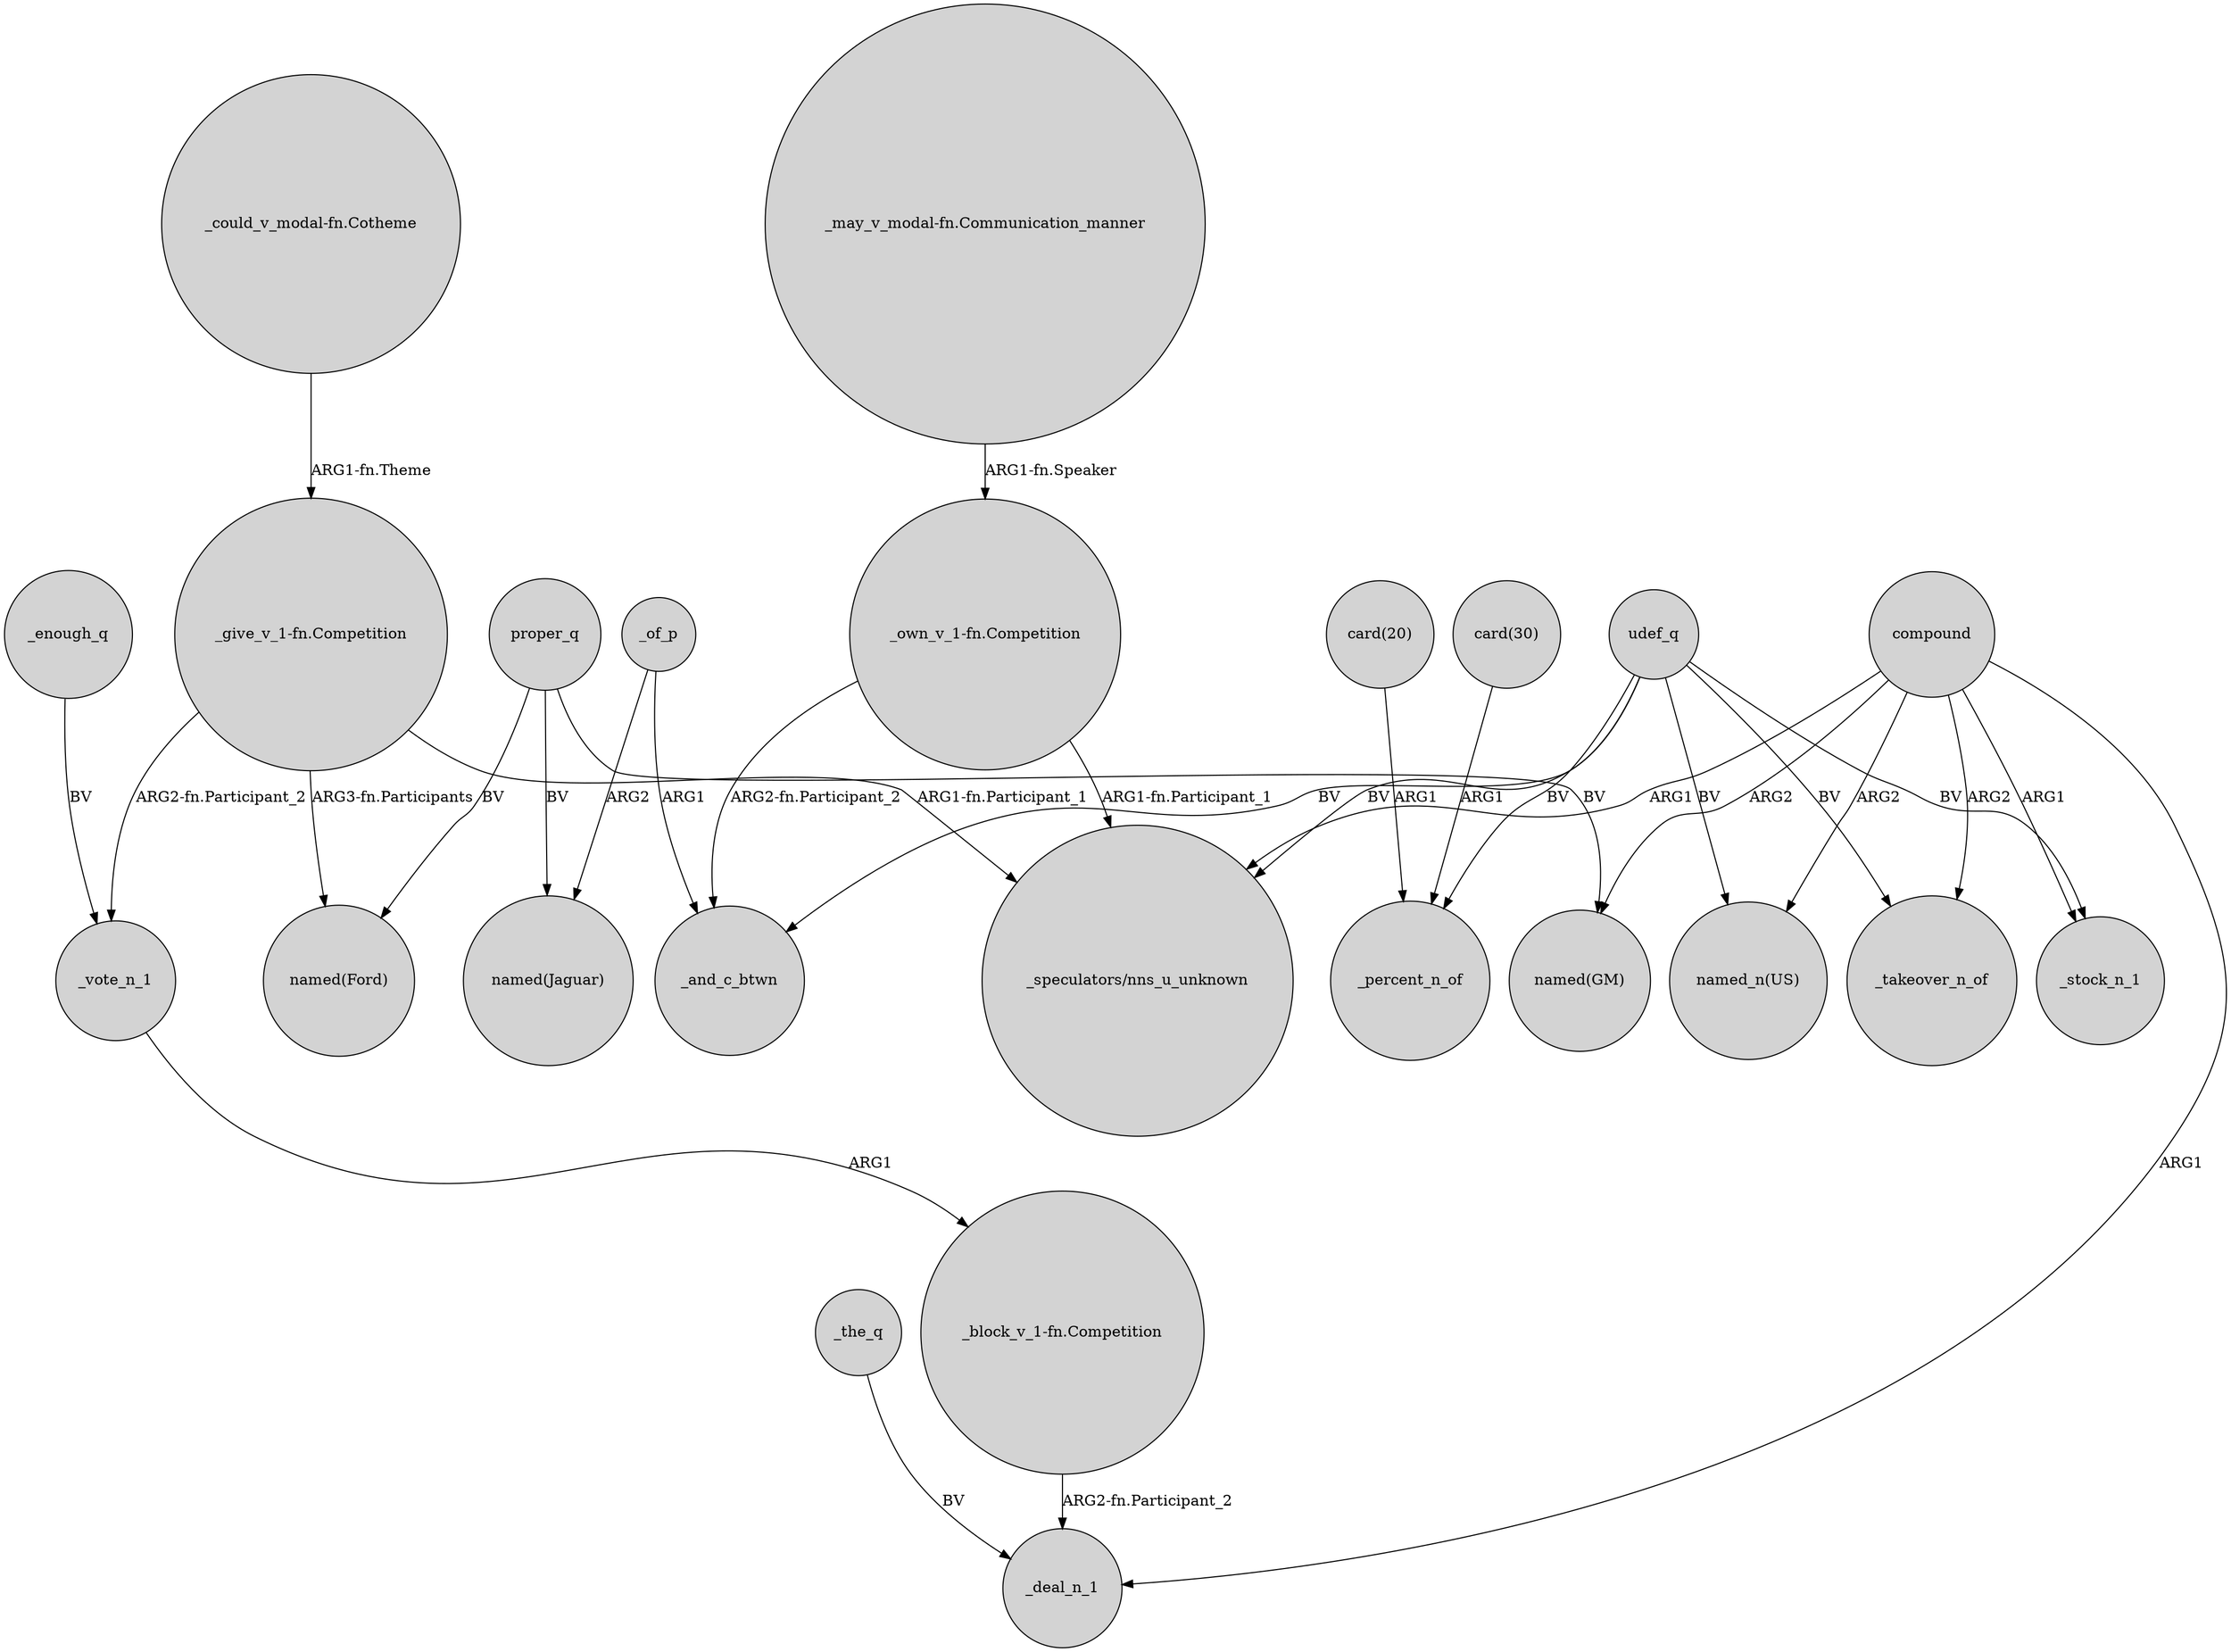 digraph {
	node [shape=circle style=filled]
	"_give_v_1-fn.Competition" -> _vote_n_1 [label="ARG2-fn.Participant_2"]
	"_could_v_modal-fn.Cotheme" -> "_give_v_1-fn.Competition" [label="ARG1-fn.Theme"]
	_the_q -> _deal_n_1 [label=BV]
	proper_q -> "named(Ford)" [label=BV]
	_enough_q -> _vote_n_1 [label=BV]
	udef_q -> _and_c_btwn [label=BV]
	"card(20)" -> _percent_n_of [label=ARG1]
	"_may_v_modal-fn.Communication_manner" -> "_own_v_1-fn.Competition" [label="ARG1-fn.Speaker"]
	proper_q -> "named(GM)" [label=BV]
	"_give_v_1-fn.Competition" -> "_speculators/nns_u_unknown" [label="ARG1-fn.Participant_1"]
	_vote_n_1 -> "_block_v_1-fn.Competition" [label=ARG1]
	compound -> _stock_n_1 [label=ARG1]
	udef_q -> "_speculators/nns_u_unknown" [label=BV]
	udef_q -> _takeover_n_of [label=BV]
	compound -> "named(GM)" [label=ARG2]
	udef_q -> _stock_n_1 [label=BV]
	udef_q -> _percent_n_of [label=BV]
	compound -> "_speculators/nns_u_unknown" [label=ARG1]
	_of_p -> "named(Jaguar)" [label=ARG2]
	"_own_v_1-fn.Competition" -> "_speculators/nns_u_unknown" [label="ARG1-fn.Participant_1"]
	"card(30)" -> _percent_n_of [label=ARG1]
	proper_q -> "named(Jaguar)" [label=BV]
	compound -> _deal_n_1 [label=ARG1]
	"_give_v_1-fn.Competition" -> "named(Ford)" [label="ARG3-fn.Participants"]
	"_block_v_1-fn.Competition" -> _deal_n_1 [label="ARG2-fn.Participant_2"]
	compound -> _takeover_n_of [label=ARG2]
	compound -> "named_n(US)" [label=ARG2]
	_of_p -> _and_c_btwn [label=ARG1]
	"_own_v_1-fn.Competition" -> _and_c_btwn [label="ARG2-fn.Participant_2"]
	udef_q -> "named_n(US)" [label=BV]
}
